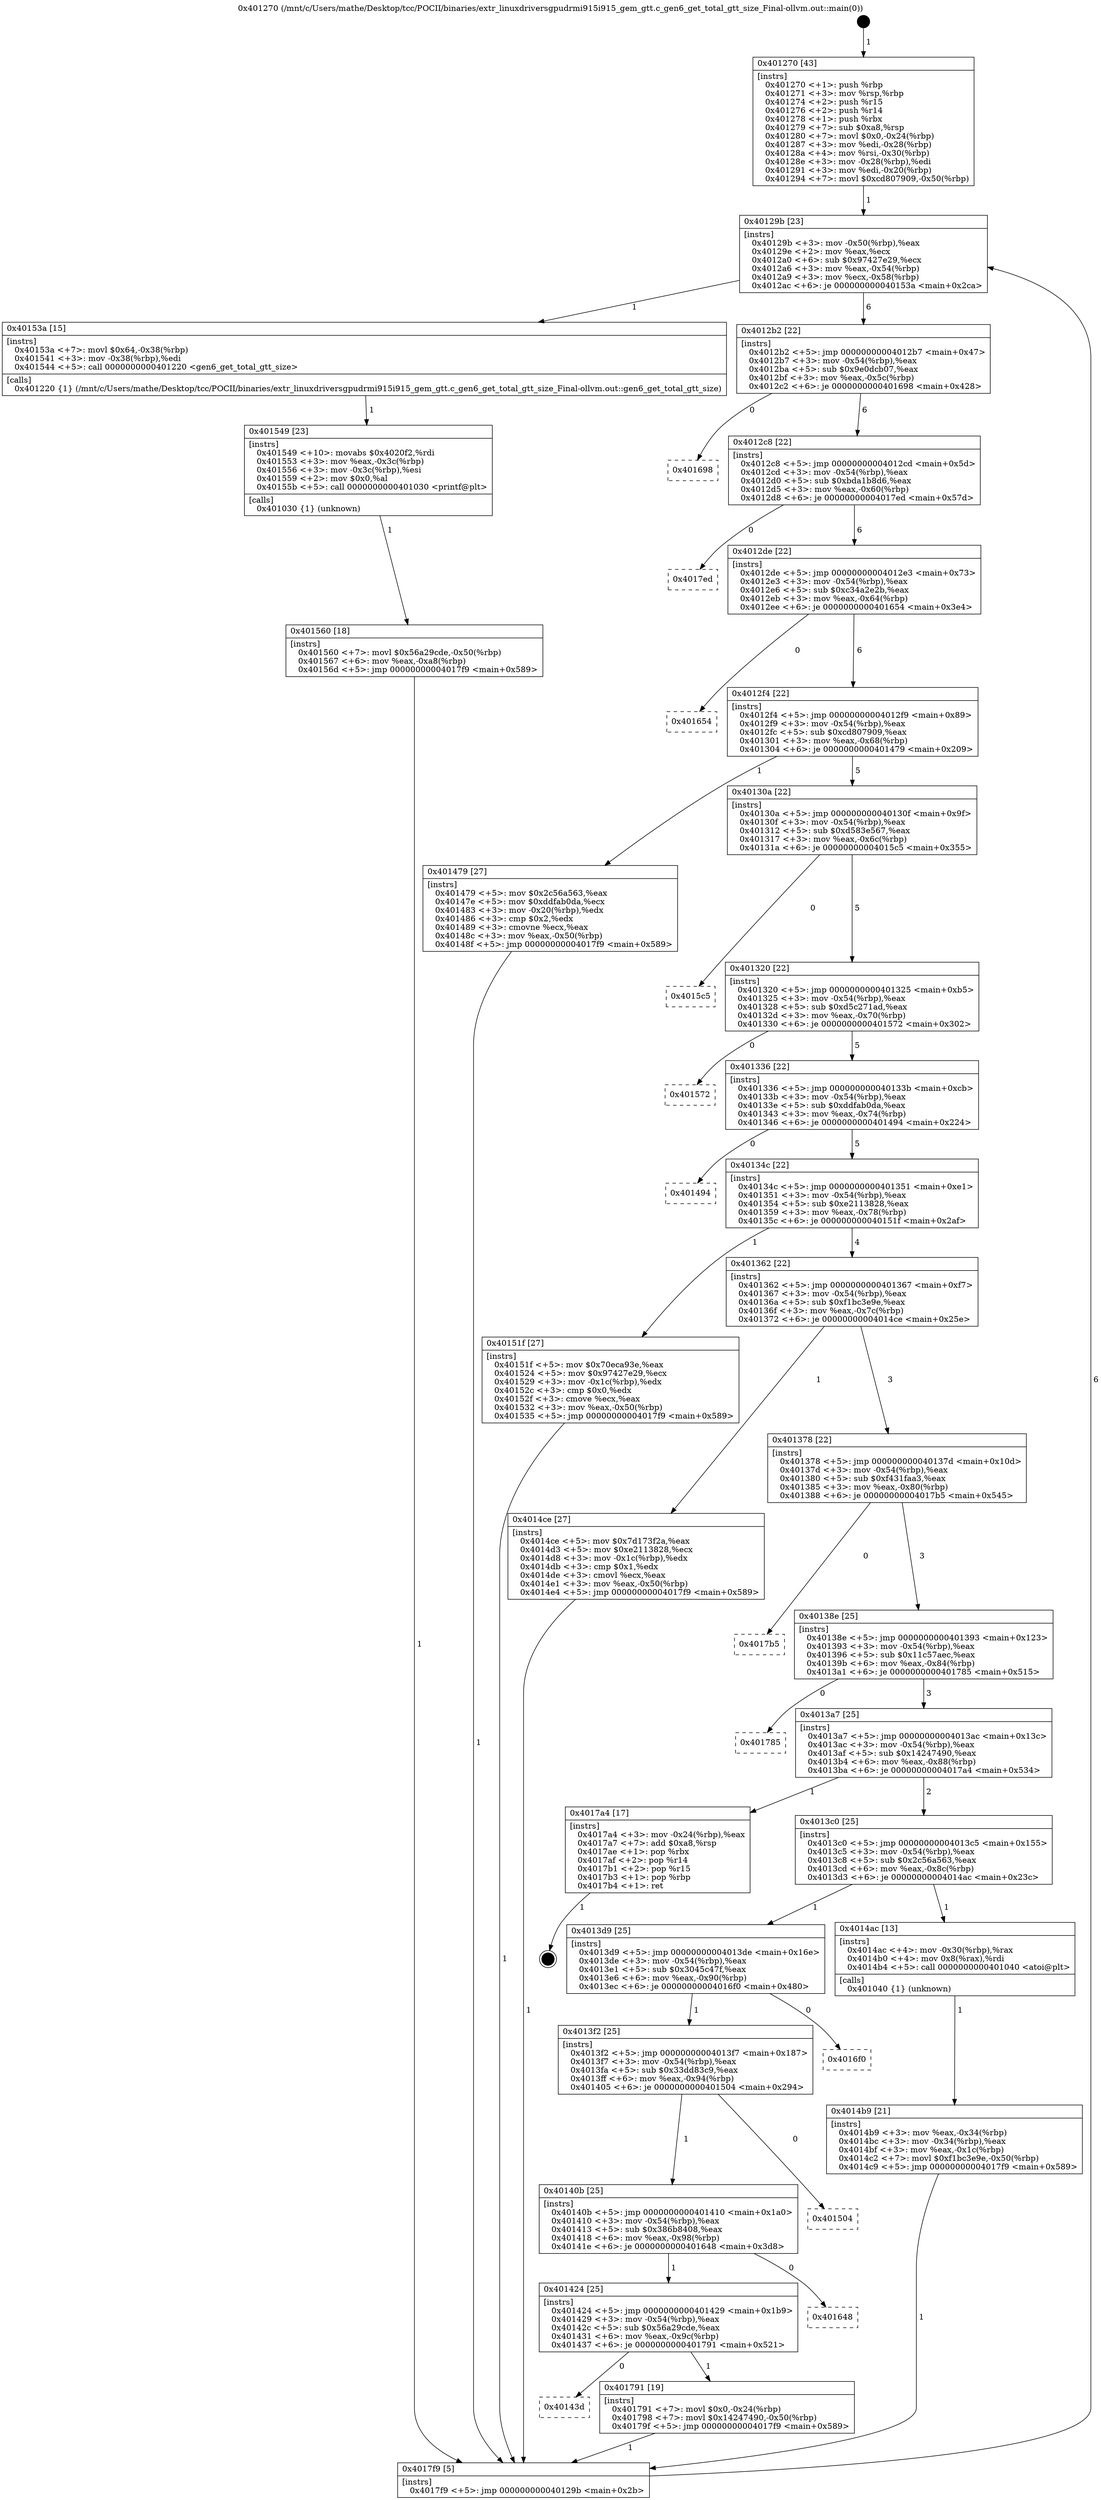 digraph "0x401270" {
  label = "0x401270 (/mnt/c/Users/mathe/Desktop/tcc/POCII/binaries/extr_linuxdriversgpudrmi915i915_gem_gtt.c_gen6_get_total_gtt_size_Final-ollvm.out::main(0))"
  labelloc = "t"
  node[shape=record]

  Entry [label="",width=0.3,height=0.3,shape=circle,fillcolor=black,style=filled]
  "0x40129b" [label="{
     0x40129b [23]\l
     | [instrs]\l
     &nbsp;&nbsp;0x40129b \<+3\>: mov -0x50(%rbp),%eax\l
     &nbsp;&nbsp;0x40129e \<+2\>: mov %eax,%ecx\l
     &nbsp;&nbsp;0x4012a0 \<+6\>: sub $0x97427e29,%ecx\l
     &nbsp;&nbsp;0x4012a6 \<+3\>: mov %eax,-0x54(%rbp)\l
     &nbsp;&nbsp;0x4012a9 \<+3\>: mov %ecx,-0x58(%rbp)\l
     &nbsp;&nbsp;0x4012ac \<+6\>: je 000000000040153a \<main+0x2ca\>\l
  }"]
  "0x40153a" [label="{
     0x40153a [15]\l
     | [instrs]\l
     &nbsp;&nbsp;0x40153a \<+7\>: movl $0x64,-0x38(%rbp)\l
     &nbsp;&nbsp;0x401541 \<+3\>: mov -0x38(%rbp),%edi\l
     &nbsp;&nbsp;0x401544 \<+5\>: call 0000000000401220 \<gen6_get_total_gtt_size\>\l
     | [calls]\l
     &nbsp;&nbsp;0x401220 \{1\} (/mnt/c/Users/mathe/Desktop/tcc/POCII/binaries/extr_linuxdriversgpudrmi915i915_gem_gtt.c_gen6_get_total_gtt_size_Final-ollvm.out::gen6_get_total_gtt_size)\l
  }"]
  "0x4012b2" [label="{
     0x4012b2 [22]\l
     | [instrs]\l
     &nbsp;&nbsp;0x4012b2 \<+5\>: jmp 00000000004012b7 \<main+0x47\>\l
     &nbsp;&nbsp;0x4012b7 \<+3\>: mov -0x54(%rbp),%eax\l
     &nbsp;&nbsp;0x4012ba \<+5\>: sub $0x9e0dcb07,%eax\l
     &nbsp;&nbsp;0x4012bf \<+3\>: mov %eax,-0x5c(%rbp)\l
     &nbsp;&nbsp;0x4012c2 \<+6\>: je 0000000000401698 \<main+0x428\>\l
  }"]
  Exit [label="",width=0.3,height=0.3,shape=circle,fillcolor=black,style=filled,peripheries=2]
  "0x401698" [label="{
     0x401698\l
  }", style=dashed]
  "0x4012c8" [label="{
     0x4012c8 [22]\l
     | [instrs]\l
     &nbsp;&nbsp;0x4012c8 \<+5\>: jmp 00000000004012cd \<main+0x5d\>\l
     &nbsp;&nbsp;0x4012cd \<+3\>: mov -0x54(%rbp),%eax\l
     &nbsp;&nbsp;0x4012d0 \<+5\>: sub $0xbda1b8d6,%eax\l
     &nbsp;&nbsp;0x4012d5 \<+3\>: mov %eax,-0x60(%rbp)\l
     &nbsp;&nbsp;0x4012d8 \<+6\>: je 00000000004017ed \<main+0x57d\>\l
  }"]
  "0x40143d" [label="{
     0x40143d\l
  }", style=dashed]
  "0x4017ed" [label="{
     0x4017ed\l
  }", style=dashed]
  "0x4012de" [label="{
     0x4012de [22]\l
     | [instrs]\l
     &nbsp;&nbsp;0x4012de \<+5\>: jmp 00000000004012e3 \<main+0x73\>\l
     &nbsp;&nbsp;0x4012e3 \<+3\>: mov -0x54(%rbp),%eax\l
     &nbsp;&nbsp;0x4012e6 \<+5\>: sub $0xc34a2e2b,%eax\l
     &nbsp;&nbsp;0x4012eb \<+3\>: mov %eax,-0x64(%rbp)\l
     &nbsp;&nbsp;0x4012ee \<+6\>: je 0000000000401654 \<main+0x3e4\>\l
  }"]
  "0x401791" [label="{
     0x401791 [19]\l
     | [instrs]\l
     &nbsp;&nbsp;0x401791 \<+7\>: movl $0x0,-0x24(%rbp)\l
     &nbsp;&nbsp;0x401798 \<+7\>: movl $0x14247490,-0x50(%rbp)\l
     &nbsp;&nbsp;0x40179f \<+5\>: jmp 00000000004017f9 \<main+0x589\>\l
  }"]
  "0x401654" [label="{
     0x401654\l
  }", style=dashed]
  "0x4012f4" [label="{
     0x4012f4 [22]\l
     | [instrs]\l
     &nbsp;&nbsp;0x4012f4 \<+5\>: jmp 00000000004012f9 \<main+0x89\>\l
     &nbsp;&nbsp;0x4012f9 \<+3\>: mov -0x54(%rbp),%eax\l
     &nbsp;&nbsp;0x4012fc \<+5\>: sub $0xcd807909,%eax\l
     &nbsp;&nbsp;0x401301 \<+3\>: mov %eax,-0x68(%rbp)\l
     &nbsp;&nbsp;0x401304 \<+6\>: je 0000000000401479 \<main+0x209\>\l
  }"]
  "0x401424" [label="{
     0x401424 [25]\l
     | [instrs]\l
     &nbsp;&nbsp;0x401424 \<+5\>: jmp 0000000000401429 \<main+0x1b9\>\l
     &nbsp;&nbsp;0x401429 \<+3\>: mov -0x54(%rbp),%eax\l
     &nbsp;&nbsp;0x40142c \<+5\>: sub $0x56a29cde,%eax\l
     &nbsp;&nbsp;0x401431 \<+6\>: mov %eax,-0x9c(%rbp)\l
     &nbsp;&nbsp;0x401437 \<+6\>: je 0000000000401791 \<main+0x521\>\l
  }"]
  "0x401479" [label="{
     0x401479 [27]\l
     | [instrs]\l
     &nbsp;&nbsp;0x401479 \<+5\>: mov $0x2c56a563,%eax\l
     &nbsp;&nbsp;0x40147e \<+5\>: mov $0xddfab0da,%ecx\l
     &nbsp;&nbsp;0x401483 \<+3\>: mov -0x20(%rbp),%edx\l
     &nbsp;&nbsp;0x401486 \<+3\>: cmp $0x2,%edx\l
     &nbsp;&nbsp;0x401489 \<+3\>: cmovne %ecx,%eax\l
     &nbsp;&nbsp;0x40148c \<+3\>: mov %eax,-0x50(%rbp)\l
     &nbsp;&nbsp;0x40148f \<+5\>: jmp 00000000004017f9 \<main+0x589\>\l
  }"]
  "0x40130a" [label="{
     0x40130a [22]\l
     | [instrs]\l
     &nbsp;&nbsp;0x40130a \<+5\>: jmp 000000000040130f \<main+0x9f\>\l
     &nbsp;&nbsp;0x40130f \<+3\>: mov -0x54(%rbp),%eax\l
     &nbsp;&nbsp;0x401312 \<+5\>: sub $0xd583e567,%eax\l
     &nbsp;&nbsp;0x401317 \<+3\>: mov %eax,-0x6c(%rbp)\l
     &nbsp;&nbsp;0x40131a \<+6\>: je 00000000004015c5 \<main+0x355\>\l
  }"]
  "0x4017f9" [label="{
     0x4017f9 [5]\l
     | [instrs]\l
     &nbsp;&nbsp;0x4017f9 \<+5\>: jmp 000000000040129b \<main+0x2b\>\l
  }"]
  "0x401270" [label="{
     0x401270 [43]\l
     | [instrs]\l
     &nbsp;&nbsp;0x401270 \<+1\>: push %rbp\l
     &nbsp;&nbsp;0x401271 \<+3\>: mov %rsp,%rbp\l
     &nbsp;&nbsp;0x401274 \<+2\>: push %r15\l
     &nbsp;&nbsp;0x401276 \<+2\>: push %r14\l
     &nbsp;&nbsp;0x401278 \<+1\>: push %rbx\l
     &nbsp;&nbsp;0x401279 \<+7\>: sub $0xa8,%rsp\l
     &nbsp;&nbsp;0x401280 \<+7\>: movl $0x0,-0x24(%rbp)\l
     &nbsp;&nbsp;0x401287 \<+3\>: mov %edi,-0x28(%rbp)\l
     &nbsp;&nbsp;0x40128a \<+4\>: mov %rsi,-0x30(%rbp)\l
     &nbsp;&nbsp;0x40128e \<+3\>: mov -0x28(%rbp),%edi\l
     &nbsp;&nbsp;0x401291 \<+3\>: mov %edi,-0x20(%rbp)\l
     &nbsp;&nbsp;0x401294 \<+7\>: movl $0xcd807909,-0x50(%rbp)\l
  }"]
  "0x401648" [label="{
     0x401648\l
  }", style=dashed]
  "0x4015c5" [label="{
     0x4015c5\l
  }", style=dashed]
  "0x401320" [label="{
     0x401320 [22]\l
     | [instrs]\l
     &nbsp;&nbsp;0x401320 \<+5\>: jmp 0000000000401325 \<main+0xb5\>\l
     &nbsp;&nbsp;0x401325 \<+3\>: mov -0x54(%rbp),%eax\l
     &nbsp;&nbsp;0x401328 \<+5\>: sub $0xd5c271ad,%eax\l
     &nbsp;&nbsp;0x40132d \<+3\>: mov %eax,-0x70(%rbp)\l
     &nbsp;&nbsp;0x401330 \<+6\>: je 0000000000401572 \<main+0x302\>\l
  }"]
  "0x40140b" [label="{
     0x40140b [25]\l
     | [instrs]\l
     &nbsp;&nbsp;0x40140b \<+5\>: jmp 0000000000401410 \<main+0x1a0\>\l
     &nbsp;&nbsp;0x401410 \<+3\>: mov -0x54(%rbp),%eax\l
     &nbsp;&nbsp;0x401413 \<+5\>: sub $0x386b8408,%eax\l
     &nbsp;&nbsp;0x401418 \<+6\>: mov %eax,-0x98(%rbp)\l
     &nbsp;&nbsp;0x40141e \<+6\>: je 0000000000401648 \<main+0x3d8\>\l
  }"]
  "0x401572" [label="{
     0x401572\l
  }", style=dashed]
  "0x401336" [label="{
     0x401336 [22]\l
     | [instrs]\l
     &nbsp;&nbsp;0x401336 \<+5\>: jmp 000000000040133b \<main+0xcb\>\l
     &nbsp;&nbsp;0x40133b \<+3\>: mov -0x54(%rbp),%eax\l
     &nbsp;&nbsp;0x40133e \<+5\>: sub $0xddfab0da,%eax\l
     &nbsp;&nbsp;0x401343 \<+3\>: mov %eax,-0x74(%rbp)\l
     &nbsp;&nbsp;0x401346 \<+6\>: je 0000000000401494 \<main+0x224\>\l
  }"]
  "0x401504" [label="{
     0x401504\l
  }", style=dashed]
  "0x401494" [label="{
     0x401494\l
  }", style=dashed]
  "0x40134c" [label="{
     0x40134c [22]\l
     | [instrs]\l
     &nbsp;&nbsp;0x40134c \<+5\>: jmp 0000000000401351 \<main+0xe1\>\l
     &nbsp;&nbsp;0x401351 \<+3\>: mov -0x54(%rbp),%eax\l
     &nbsp;&nbsp;0x401354 \<+5\>: sub $0xe2113828,%eax\l
     &nbsp;&nbsp;0x401359 \<+3\>: mov %eax,-0x78(%rbp)\l
     &nbsp;&nbsp;0x40135c \<+6\>: je 000000000040151f \<main+0x2af\>\l
  }"]
  "0x4013f2" [label="{
     0x4013f2 [25]\l
     | [instrs]\l
     &nbsp;&nbsp;0x4013f2 \<+5\>: jmp 00000000004013f7 \<main+0x187\>\l
     &nbsp;&nbsp;0x4013f7 \<+3\>: mov -0x54(%rbp),%eax\l
     &nbsp;&nbsp;0x4013fa \<+5\>: sub $0x33dd83c9,%eax\l
     &nbsp;&nbsp;0x4013ff \<+6\>: mov %eax,-0x94(%rbp)\l
     &nbsp;&nbsp;0x401405 \<+6\>: je 0000000000401504 \<main+0x294\>\l
  }"]
  "0x40151f" [label="{
     0x40151f [27]\l
     | [instrs]\l
     &nbsp;&nbsp;0x40151f \<+5\>: mov $0x70eca93e,%eax\l
     &nbsp;&nbsp;0x401524 \<+5\>: mov $0x97427e29,%ecx\l
     &nbsp;&nbsp;0x401529 \<+3\>: mov -0x1c(%rbp),%edx\l
     &nbsp;&nbsp;0x40152c \<+3\>: cmp $0x0,%edx\l
     &nbsp;&nbsp;0x40152f \<+3\>: cmove %ecx,%eax\l
     &nbsp;&nbsp;0x401532 \<+3\>: mov %eax,-0x50(%rbp)\l
     &nbsp;&nbsp;0x401535 \<+5\>: jmp 00000000004017f9 \<main+0x589\>\l
  }"]
  "0x401362" [label="{
     0x401362 [22]\l
     | [instrs]\l
     &nbsp;&nbsp;0x401362 \<+5\>: jmp 0000000000401367 \<main+0xf7\>\l
     &nbsp;&nbsp;0x401367 \<+3\>: mov -0x54(%rbp),%eax\l
     &nbsp;&nbsp;0x40136a \<+5\>: sub $0xf1bc3e9e,%eax\l
     &nbsp;&nbsp;0x40136f \<+3\>: mov %eax,-0x7c(%rbp)\l
     &nbsp;&nbsp;0x401372 \<+6\>: je 00000000004014ce \<main+0x25e\>\l
  }"]
  "0x4016f0" [label="{
     0x4016f0\l
  }", style=dashed]
  "0x4014ce" [label="{
     0x4014ce [27]\l
     | [instrs]\l
     &nbsp;&nbsp;0x4014ce \<+5\>: mov $0x7d173f2a,%eax\l
     &nbsp;&nbsp;0x4014d3 \<+5\>: mov $0xe2113828,%ecx\l
     &nbsp;&nbsp;0x4014d8 \<+3\>: mov -0x1c(%rbp),%edx\l
     &nbsp;&nbsp;0x4014db \<+3\>: cmp $0x1,%edx\l
     &nbsp;&nbsp;0x4014de \<+3\>: cmovl %ecx,%eax\l
     &nbsp;&nbsp;0x4014e1 \<+3\>: mov %eax,-0x50(%rbp)\l
     &nbsp;&nbsp;0x4014e4 \<+5\>: jmp 00000000004017f9 \<main+0x589\>\l
  }"]
  "0x401378" [label="{
     0x401378 [22]\l
     | [instrs]\l
     &nbsp;&nbsp;0x401378 \<+5\>: jmp 000000000040137d \<main+0x10d\>\l
     &nbsp;&nbsp;0x40137d \<+3\>: mov -0x54(%rbp),%eax\l
     &nbsp;&nbsp;0x401380 \<+5\>: sub $0xf431faa3,%eax\l
     &nbsp;&nbsp;0x401385 \<+3\>: mov %eax,-0x80(%rbp)\l
     &nbsp;&nbsp;0x401388 \<+6\>: je 00000000004017b5 \<main+0x545\>\l
  }"]
  "0x401560" [label="{
     0x401560 [18]\l
     | [instrs]\l
     &nbsp;&nbsp;0x401560 \<+7\>: movl $0x56a29cde,-0x50(%rbp)\l
     &nbsp;&nbsp;0x401567 \<+6\>: mov %eax,-0xa8(%rbp)\l
     &nbsp;&nbsp;0x40156d \<+5\>: jmp 00000000004017f9 \<main+0x589\>\l
  }"]
  "0x4017b5" [label="{
     0x4017b5\l
  }", style=dashed]
  "0x40138e" [label="{
     0x40138e [25]\l
     | [instrs]\l
     &nbsp;&nbsp;0x40138e \<+5\>: jmp 0000000000401393 \<main+0x123\>\l
     &nbsp;&nbsp;0x401393 \<+3\>: mov -0x54(%rbp),%eax\l
     &nbsp;&nbsp;0x401396 \<+5\>: sub $0x11c57aec,%eax\l
     &nbsp;&nbsp;0x40139b \<+6\>: mov %eax,-0x84(%rbp)\l
     &nbsp;&nbsp;0x4013a1 \<+6\>: je 0000000000401785 \<main+0x515\>\l
  }"]
  "0x401549" [label="{
     0x401549 [23]\l
     | [instrs]\l
     &nbsp;&nbsp;0x401549 \<+10\>: movabs $0x4020f2,%rdi\l
     &nbsp;&nbsp;0x401553 \<+3\>: mov %eax,-0x3c(%rbp)\l
     &nbsp;&nbsp;0x401556 \<+3\>: mov -0x3c(%rbp),%esi\l
     &nbsp;&nbsp;0x401559 \<+2\>: mov $0x0,%al\l
     &nbsp;&nbsp;0x40155b \<+5\>: call 0000000000401030 \<printf@plt\>\l
     | [calls]\l
     &nbsp;&nbsp;0x401030 \{1\} (unknown)\l
  }"]
  "0x401785" [label="{
     0x401785\l
  }", style=dashed]
  "0x4013a7" [label="{
     0x4013a7 [25]\l
     | [instrs]\l
     &nbsp;&nbsp;0x4013a7 \<+5\>: jmp 00000000004013ac \<main+0x13c\>\l
     &nbsp;&nbsp;0x4013ac \<+3\>: mov -0x54(%rbp),%eax\l
     &nbsp;&nbsp;0x4013af \<+5\>: sub $0x14247490,%eax\l
     &nbsp;&nbsp;0x4013b4 \<+6\>: mov %eax,-0x88(%rbp)\l
     &nbsp;&nbsp;0x4013ba \<+6\>: je 00000000004017a4 \<main+0x534\>\l
  }"]
  "0x4014b9" [label="{
     0x4014b9 [21]\l
     | [instrs]\l
     &nbsp;&nbsp;0x4014b9 \<+3\>: mov %eax,-0x34(%rbp)\l
     &nbsp;&nbsp;0x4014bc \<+3\>: mov -0x34(%rbp),%eax\l
     &nbsp;&nbsp;0x4014bf \<+3\>: mov %eax,-0x1c(%rbp)\l
     &nbsp;&nbsp;0x4014c2 \<+7\>: movl $0xf1bc3e9e,-0x50(%rbp)\l
     &nbsp;&nbsp;0x4014c9 \<+5\>: jmp 00000000004017f9 \<main+0x589\>\l
  }"]
  "0x4017a4" [label="{
     0x4017a4 [17]\l
     | [instrs]\l
     &nbsp;&nbsp;0x4017a4 \<+3\>: mov -0x24(%rbp),%eax\l
     &nbsp;&nbsp;0x4017a7 \<+7\>: add $0xa8,%rsp\l
     &nbsp;&nbsp;0x4017ae \<+1\>: pop %rbx\l
     &nbsp;&nbsp;0x4017af \<+2\>: pop %r14\l
     &nbsp;&nbsp;0x4017b1 \<+2\>: pop %r15\l
     &nbsp;&nbsp;0x4017b3 \<+1\>: pop %rbp\l
     &nbsp;&nbsp;0x4017b4 \<+1\>: ret\l
  }"]
  "0x4013c0" [label="{
     0x4013c0 [25]\l
     | [instrs]\l
     &nbsp;&nbsp;0x4013c0 \<+5\>: jmp 00000000004013c5 \<main+0x155\>\l
     &nbsp;&nbsp;0x4013c5 \<+3\>: mov -0x54(%rbp),%eax\l
     &nbsp;&nbsp;0x4013c8 \<+5\>: sub $0x2c56a563,%eax\l
     &nbsp;&nbsp;0x4013cd \<+6\>: mov %eax,-0x8c(%rbp)\l
     &nbsp;&nbsp;0x4013d3 \<+6\>: je 00000000004014ac \<main+0x23c\>\l
  }"]
  "0x4013d9" [label="{
     0x4013d9 [25]\l
     | [instrs]\l
     &nbsp;&nbsp;0x4013d9 \<+5\>: jmp 00000000004013de \<main+0x16e\>\l
     &nbsp;&nbsp;0x4013de \<+3\>: mov -0x54(%rbp),%eax\l
     &nbsp;&nbsp;0x4013e1 \<+5\>: sub $0x3045c47f,%eax\l
     &nbsp;&nbsp;0x4013e6 \<+6\>: mov %eax,-0x90(%rbp)\l
     &nbsp;&nbsp;0x4013ec \<+6\>: je 00000000004016f0 \<main+0x480\>\l
  }"]
  "0x4014ac" [label="{
     0x4014ac [13]\l
     | [instrs]\l
     &nbsp;&nbsp;0x4014ac \<+4\>: mov -0x30(%rbp),%rax\l
     &nbsp;&nbsp;0x4014b0 \<+4\>: mov 0x8(%rax),%rdi\l
     &nbsp;&nbsp;0x4014b4 \<+5\>: call 0000000000401040 \<atoi@plt\>\l
     | [calls]\l
     &nbsp;&nbsp;0x401040 \{1\} (unknown)\l
  }"]
  Entry -> "0x401270" [label=" 1"]
  "0x40129b" -> "0x40153a" [label=" 1"]
  "0x40129b" -> "0x4012b2" [label=" 6"]
  "0x4017a4" -> Exit [label=" 1"]
  "0x4012b2" -> "0x401698" [label=" 0"]
  "0x4012b2" -> "0x4012c8" [label=" 6"]
  "0x401791" -> "0x4017f9" [label=" 1"]
  "0x4012c8" -> "0x4017ed" [label=" 0"]
  "0x4012c8" -> "0x4012de" [label=" 6"]
  "0x401424" -> "0x40143d" [label=" 0"]
  "0x4012de" -> "0x401654" [label=" 0"]
  "0x4012de" -> "0x4012f4" [label=" 6"]
  "0x401424" -> "0x401791" [label=" 1"]
  "0x4012f4" -> "0x401479" [label=" 1"]
  "0x4012f4" -> "0x40130a" [label=" 5"]
  "0x401479" -> "0x4017f9" [label=" 1"]
  "0x401270" -> "0x40129b" [label=" 1"]
  "0x4017f9" -> "0x40129b" [label=" 6"]
  "0x40140b" -> "0x401424" [label=" 1"]
  "0x40130a" -> "0x4015c5" [label=" 0"]
  "0x40130a" -> "0x401320" [label=" 5"]
  "0x40140b" -> "0x401648" [label=" 0"]
  "0x401320" -> "0x401572" [label=" 0"]
  "0x401320" -> "0x401336" [label=" 5"]
  "0x4013f2" -> "0x40140b" [label=" 1"]
  "0x401336" -> "0x401494" [label=" 0"]
  "0x401336" -> "0x40134c" [label=" 5"]
  "0x4013f2" -> "0x401504" [label=" 0"]
  "0x40134c" -> "0x40151f" [label=" 1"]
  "0x40134c" -> "0x401362" [label=" 4"]
  "0x4013d9" -> "0x4013f2" [label=" 1"]
  "0x401362" -> "0x4014ce" [label=" 1"]
  "0x401362" -> "0x401378" [label=" 3"]
  "0x4013d9" -> "0x4016f0" [label=" 0"]
  "0x401378" -> "0x4017b5" [label=" 0"]
  "0x401378" -> "0x40138e" [label=" 3"]
  "0x401560" -> "0x4017f9" [label=" 1"]
  "0x40138e" -> "0x401785" [label=" 0"]
  "0x40138e" -> "0x4013a7" [label=" 3"]
  "0x401549" -> "0x401560" [label=" 1"]
  "0x4013a7" -> "0x4017a4" [label=" 1"]
  "0x4013a7" -> "0x4013c0" [label=" 2"]
  "0x40153a" -> "0x401549" [label=" 1"]
  "0x4013c0" -> "0x4014ac" [label=" 1"]
  "0x4013c0" -> "0x4013d9" [label=" 1"]
  "0x4014ac" -> "0x4014b9" [label=" 1"]
  "0x4014b9" -> "0x4017f9" [label=" 1"]
  "0x4014ce" -> "0x4017f9" [label=" 1"]
  "0x40151f" -> "0x4017f9" [label=" 1"]
}
